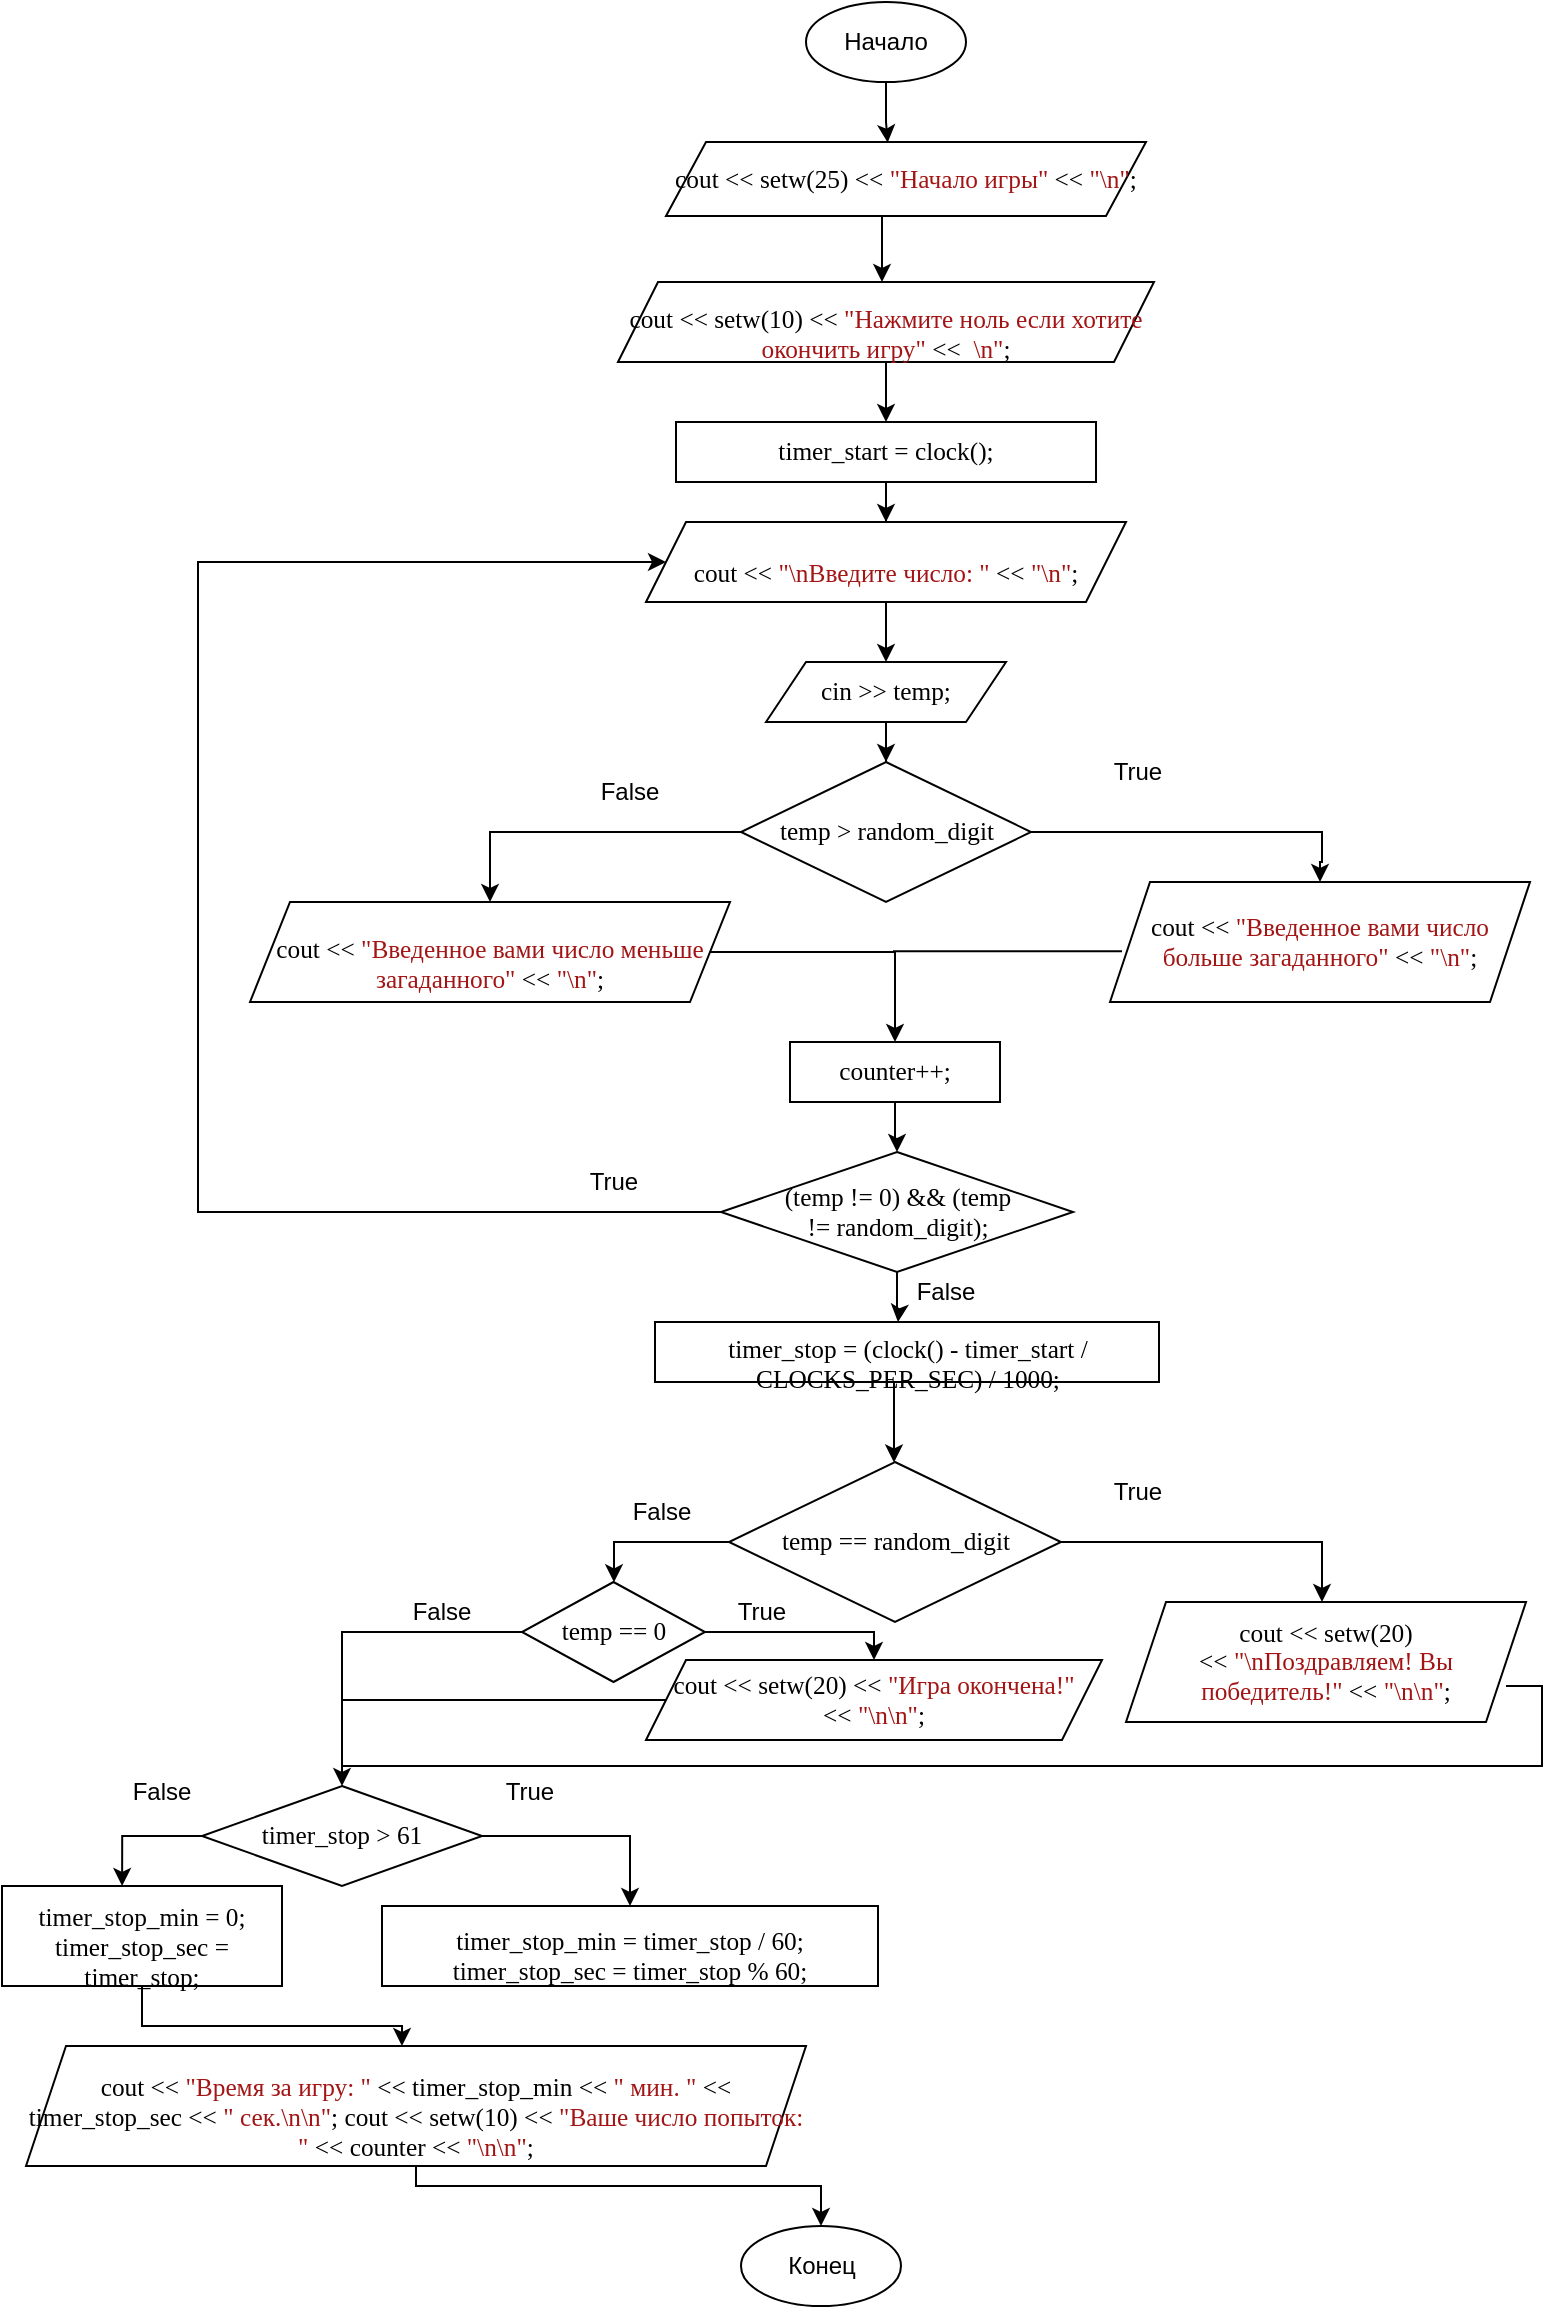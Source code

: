 <mxfile version="16.0.0" type="github">
  <diagram id="UOz5GpQz2PrlzkPSXgb1" name="Page-1">
    <mxGraphModel dx="875" dy="940" grid="1" gridSize="10" guides="1" tooltips="1" connect="1" arrows="1" fold="1" page="1" pageScale="1" pageWidth="827" pageHeight="1169" math="0" shadow="0">
      <root>
        <mxCell id="0" />
        <mxCell id="1" parent="0" />
        <mxCell id="ZmtoNkkiuZNbynHKE87D-23" value="" style="edgeStyle=orthogonalEdgeStyle;rounded=0;orthogonalLoop=1;jettySize=auto;html=1;entryX=0.462;entryY=0.008;entryDx=0;entryDy=0;entryPerimeter=0;" edge="1" parent="1" source="ZmtoNkkiuZNbynHKE87D-1" target="ZmtoNkkiuZNbynHKE87D-2">
          <mxGeometry relative="1" as="geometry" />
        </mxCell>
        <mxCell id="ZmtoNkkiuZNbynHKE87D-1" value="Начало" style="ellipse;whiteSpace=wrap;html=1;" vertex="1" parent="1">
          <mxGeometry x="422" y="10" width="80" height="40" as="geometry" />
        </mxCell>
        <mxCell id="ZmtoNkkiuZNbynHKE87D-27" value="" style="edgeStyle=orthogonalEdgeStyle;rounded=0;orthogonalLoop=1;jettySize=auto;html=1;" edge="1" parent="1" source="ZmtoNkkiuZNbynHKE87D-2">
          <mxGeometry relative="1" as="geometry">
            <mxPoint x="460" y="150" as="targetPoint" />
            <Array as="points">
              <mxPoint x="460" y="130" />
              <mxPoint x="460" y="130" />
            </Array>
          </mxGeometry>
        </mxCell>
        <mxCell id="ZmtoNkkiuZNbynHKE87D-2" value="&lt;span style=&quot;font-size: 9.5pt ; line-height: 107% ; font-family: &amp;#34;consolas&amp;#34;&quot;&gt;cout &amp;lt;&amp;lt; setw(25) &amp;lt;&amp;lt; &lt;/span&gt;&lt;span style=&quot;font-size: 9.5pt ; line-height: 107% ; font-family: &amp;#34;consolas&amp;#34; ; color: #a31515&quot;&gt;&quot;Начало игры&quot;&lt;/span&gt;&lt;span style=&quot;font-size: 9.5pt ; line-height: 107% ; font-family: &amp;#34;consolas&amp;#34;&quot;&gt; &amp;lt;&amp;lt;&amp;nbsp;&lt;/span&gt;&lt;span style=&quot;font-size: 9.5pt ; line-height: 107% ; font-family: &amp;#34;consolas&amp;#34; ; color: #a31515&quot;&gt;&quot;\n&quot;&lt;/span&gt;&lt;span style=&quot;font-size: 9.5pt ; line-height: 107% ; font-family: &amp;#34;consolas&amp;#34;&quot;&gt;;&lt;/span&gt;" style="shape=parallelogram;perimeter=parallelogramPerimeter;whiteSpace=wrap;html=1;fixedSize=1;" vertex="1" parent="1">
          <mxGeometry x="352" y="80" width="240" height="37" as="geometry" />
        </mxCell>
        <mxCell id="ZmtoNkkiuZNbynHKE87D-32" value="" style="edgeStyle=orthogonalEdgeStyle;rounded=0;orthogonalLoop=1;jettySize=auto;html=1;" edge="1" parent="1" source="ZmtoNkkiuZNbynHKE87D-3" target="ZmtoNkkiuZNbynHKE87D-4">
          <mxGeometry relative="1" as="geometry" />
        </mxCell>
        <mxCell id="ZmtoNkkiuZNbynHKE87D-3" value="&lt;p class=&quot;MsoNormal&quot; style=&quot;margin-bottom: 0cm ; line-height: normal&quot;&gt;&lt;span style=&quot;font-size: 9.5pt ; font-family: &amp;#34;consolas&amp;#34;&quot;&gt;cout &amp;lt;&amp;lt; setw(10) &amp;lt;&amp;lt; &lt;/span&gt;&lt;span style=&quot;font-size: 9.5pt ; font-family: &amp;#34;consolas&amp;#34; ; color: #a31515&quot;&gt;&quot;Нажмите ноль если хотите окончить игру&quot;&lt;/span&gt;&lt;span style=&quot;font-size: 9.5pt ; font-family: &amp;#34;consolas&amp;#34;&quot;&gt; &amp;lt;&amp;lt;&amp;nbsp;&amp;nbsp;&lt;/span&gt;&lt;span style=&quot;font-size: 9.5pt ; font-family: &amp;#34;consolas&amp;#34; ; color: #a31515&quot;&gt;\n&quot;&lt;/span&gt;&lt;span style=&quot;font-size: 9.5pt ; font-family: &amp;#34;consolas&amp;#34;&quot;&gt;;&lt;/span&gt;&lt;/p&gt;" style="shape=parallelogram;perimeter=parallelogramPerimeter;whiteSpace=wrap;html=1;fixedSize=1;" vertex="1" parent="1">
          <mxGeometry x="328" y="150" width="268" height="40" as="geometry" />
        </mxCell>
        <mxCell id="ZmtoNkkiuZNbynHKE87D-33" value="" style="edgeStyle=orthogonalEdgeStyle;rounded=0;orthogonalLoop=1;jettySize=auto;html=1;entryX=0.5;entryY=0;entryDx=0;entryDy=0;" edge="1" parent="1" source="ZmtoNkkiuZNbynHKE87D-4" target="ZmtoNkkiuZNbynHKE87D-5">
          <mxGeometry relative="1" as="geometry" />
        </mxCell>
        <mxCell id="ZmtoNkkiuZNbynHKE87D-4" value="&lt;span lang=&quot;EN-US&quot; style=&quot;font-size: 9.5pt ; line-height: 107% ; font-family: &amp;#34;consolas&amp;#34;&quot;&gt;timer_start = clock();&lt;/span&gt;" style="rounded=0;whiteSpace=wrap;html=1;" vertex="1" parent="1">
          <mxGeometry x="357" y="220" width="210" height="30" as="geometry" />
        </mxCell>
        <mxCell id="ZmtoNkkiuZNbynHKE87D-34" value="" style="edgeStyle=orthogonalEdgeStyle;rounded=0;orthogonalLoop=1;jettySize=auto;html=1;entryX=0.5;entryY=0;entryDx=0;entryDy=0;" edge="1" parent="1" source="ZmtoNkkiuZNbynHKE87D-5" target="ZmtoNkkiuZNbynHKE87D-6">
          <mxGeometry relative="1" as="geometry" />
        </mxCell>
        <mxCell id="ZmtoNkkiuZNbynHKE87D-5" value="&lt;p class=&quot;MsoNormal&quot; style=&quot;margin-bottom: 0cm ; line-height: normal&quot;&gt;&lt;span lang=&quot;EN-US&quot; style=&quot;font-size: 9.5pt ; font-family: &amp;#34;consolas&amp;#34;&quot;&gt;cout &amp;lt;&amp;lt; &lt;/span&gt;&lt;span lang=&quot;EN-US&quot; style=&quot;font-size: 9.5pt ; font-family: &amp;#34;consolas&amp;#34; ; color: #a31515&quot;&gt;&quot;\n&lt;/span&gt;&lt;span style=&quot;font-size: 9.5pt ; font-family: &amp;#34;consolas&amp;#34; ; color: #a31515&quot;&gt;Введите&lt;/span&gt;&lt;span style=&quot;font-size: 9.5pt ; font-family: &amp;#34;consolas&amp;#34; ; color: #a31515&quot;&gt; &lt;/span&gt;&lt;span style=&quot;font-size: 9.5pt ; font-family: &amp;#34;consolas&amp;#34; ; color: #a31515&quot;&gt;число&lt;/span&gt;&lt;span lang=&quot;EN-US&quot; style=&quot;font-size: 9.5pt ; font-family: &amp;#34;consolas&amp;#34; ; color: #a31515&quot;&gt;: &quot;&lt;/span&gt;&lt;span lang=&quot;EN-US&quot; style=&quot;font-size: 9.5pt ; font-family: &amp;#34;consolas&amp;#34;&quot;&gt; &amp;lt;&amp;lt; &lt;/span&gt;&lt;span lang=&quot;EN-US&quot; style=&quot;font-size: 9.5pt ; font-family: &amp;#34;consolas&amp;#34; ; color: #a31515&quot;&gt;&quot;\n&quot;&lt;/span&gt;&lt;span lang=&quot;EN-US&quot; style=&quot;font-size: 9.5pt ; font-family: &amp;#34;consolas&amp;#34;&quot;&gt;;&lt;/span&gt;&lt;/p&gt;" style="shape=parallelogram;perimeter=parallelogramPerimeter;whiteSpace=wrap;html=1;fixedSize=1;" vertex="1" parent="1">
          <mxGeometry x="342" y="270" width="240" height="40" as="geometry" />
        </mxCell>
        <mxCell id="ZmtoNkkiuZNbynHKE87D-35" value="" style="edgeStyle=orthogonalEdgeStyle;rounded=0;orthogonalLoop=1;jettySize=auto;html=1;" edge="1" parent="1" source="ZmtoNkkiuZNbynHKE87D-6" target="ZmtoNkkiuZNbynHKE87D-7">
          <mxGeometry relative="1" as="geometry" />
        </mxCell>
        <mxCell id="ZmtoNkkiuZNbynHKE87D-6" value="&lt;span lang=&quot;EN-US&quot; style=&quot;font-size: 9.5pt ; line-height: 107% ; font-family: &amp;#34;consolas&amp;#34;&quot;&gt;cin &amp;gt;&amp;gt; temp;&lt;/span&gt;" style="shape=parallelogram;perimeter=parallelogramPerimeter;whiteSpace=wrap;html=1;fixedSize=1;" vertex="1" parent="1">
          <mxGeometry x="402" y="340" width="120" height="30" as="geometry" />
        </mxCell>
        <mxCell id="ZmtoNkkiuZNbynHKE87D-37" style="edgeStyle=orthogonalEdgeStyle;rounded=0;orthogonalLoop=1;jettySize=auto;html=1;entryX=0.5;entryY=0;entryDx=0;entryDy=0;" edge="1" parent="1" source="ZmtoNkkiuZNbynHKE87D-7" target="ZmtoNkkiuZNbynHKE87D-8">
          <mxGeometry relative="1" as="geometry">
            <mxPoint x="680" y="440" as="targetPoint" />
            <Array as="points">
              <mxPoint x="680" y="425" />
              <mxPoint x="680" y="440" />
              <mxPoint x="679" y="440" />
            </Array>
          </mxGeometry>
        </mxCell>
        <mxCell id="ZmtoNkkiuZNbynHKE87D-38" value="" style="edgeStyle=orthogonalEdgeStyle;rounded=0;orthogonalLoop=1;jettySize=auto;html=1;" edge="1" parent="1" source="ZmtoNkkiuZNbynHKE87D-7" target="ZmtoNkkiuZNbynHKE87D-9">
          <mxGeometry relative="1" as="geometry">
            <Array as="points">
              <mxPoint x="264" y="425" />
            </Array>
          </mxGeometry>
        </mxCell>
        <mxCell id="ZmtoNkkiuZNbynHKE87D-7" value="&lt;span lang=&quot;EN-US&quot; style=&quot;font-size: 9.5pt ; line-height: 107% ; font-family: &amp;#34;consolas&amp;#34;&quot;&gt;temp &amp;gt; random_digit&lt;/span&gt;" style="rhombus;whiteSpace=wrap;html=1;" vertex="1" parent="1">
          <mxGeometry x="389.5" y="390" width="145" height="70" as="geometry" />
        </mxCell>
        <mxCell id="ZmtoNkkiuZNbynHKE87D-8" value="&lt;span style=&quot;font-size: 9.5pt ; line-height: 107% ; font-family: &amp;#34;consolas&amp;#34;&quot;&gt;cout &amp;lt;&amp;lt; &lt;/span&gt;&lt;span style=&quot;font-size: 9.5pt ; line-height: 107% ; font-family: &amp;#34;consolas&amp;#34; ; color: #a31515&quot;&gt;&quot;Введенное вами число больше загаданного&quot;&lt;/span&gt;&lt;span style=&quot;font-size: 9.5pt ; line-height: 107% ; font-family: &amp;#34;consolas&amp;#34;&quot;&gt; &amp;lt;&amp;lt; &lt;/span&gt;&lt;span style=&quot;font-size: 9.5pt ; line-height: 107% ; font-family: &amp;#34;consolas&amp;#34; ; color: #a31515&quot;&gt;&quot;\n&quot;&lt;/span&gt;&lt;span style=&quot;font-size: 9.5pt ; line-height: 107% ; font-family: &amp;#34;consolas&amp;#34;&quot;&gt;;&lt;/span&gt;" style="shape=parallelogram;perimeter=parallelogramPerimeter;whiteSpace=wrap;html=1;fixedSize=1;" vertex="1" parent="1">
          <mxGeometry x="574" y="450" width="210" height="60" as="geometry" />
        </mxCell>
        <mxCell id="ZmtoNkkiuZNbynHKE87D-39" value="" style="edgeStyle=orthogonalEdgeStyle;rounded=0;orthogonalLoop=1;jettySize=auto;html=1;entryX=0.5;entryY=0;entryDx=0;entryDy=0;" edge="1" parent="1" source="ZmtoNkkiuZNbynHKE87D-9" target="ZmtoNkkiuZNbynHKE87D-10">
          <mxGeometry relative="1" as="geometry" />
        </mxCell>
        <mxCell id="ZmtoNkkiuZNbynHKE87D-9" value="&lt;p class=&quot;MsoNormal&quot; style=&quot;margin-bottom: 0cm ; line-height: normal&quot;&gt;&lt;span style=&quot;font-size: 9.5pt ; font-family: &amp;#34;consolas&amp;#34;&quot;&gt;cout &amp;lt;&amp;lt; &lt;/span&gt;&lt;span style=&quot;font-size: 9.5pt ; font-family: &amp;#34;consolas&amp;#34; ; color: #a31515&quot;&gt;&quot;Введенное вами число меньше загаданного&quot;&lt;/span&gt;&lt;span style=&quot;font-size: 9.5pt ; font-family: &amp;#34;consolas&amp;#34;&quot;&gt; &amp;lt;&amp;lt; &lt;/span&gt;&lt;span style=&quot;font-size: 9.5pt ; font-family: &amp;#34;consolas&amp;#34; ; color: #a31515&quot;&gt;&quot;\n&quot;&lt;/span&gt;&lt;span style=&quot;font-size: 9.5pt ; font-family: &amp;#34;consolas&amp;#34;&quot;&gt;;&lt;/span&gt;&lt;/p&gt;" style="shape=parallelogram;perimeter=parallelogramPerimeter;whiteSpace=wrap;html=1;fixedSize=1;" vertex="1" parent="1">
          <mxGeometry x="144" y="460" width="240" height="50" as="geometry" />
        </mxCell>
        <mxCell id="ZmtoNkkiuZNbynHKE87D-42" value="" style="edgeStyle=orthogonalEdgeStyle;rounded=0;orthogonalLoop=1;jettySize=auto;html=1;entryX=0.5;entryY=0;entryDx=0;entryDy=0;" edge="1" parent="1" source="ZmtoNkkiuZNbynHKE87D-10" target="ZmtoNkkiuZNbynHKE87D-11">
          <mxGeometry relative="1" as="geometry" />
        </mxCell>
        <mxCell id="ZmtoNkkiuZNbynHKE87D-10" value="&lt;span lang=&quot;EN-US&quot; style=&quot;font-size: 9.5pt ; line-height: 107% ; font-family: &amp;#34;consolas&amp;#34;&quot;&gt;counter++;&lt;/span&gt;" style="rounded=0;whiteSpace=wrap;html=1;" vertex="1" parent="1">
          <mxGeometry x="414" y="530" width="105" height="30" as="geometry" />
        </mxCell>
        <mxCell id="ZmtoNkkiuZNbynHKE87D-43" value="" style="edgeStyle=orthogonalEdgeStyle;rounded=0;orthogonalLoop=1;jettySize=auto;html=1;" edge="1" parent="1" source="ZmtoNkkiuZNbynHKE87D-11">
          <mxGeometry relative="1" as="geometry">
            <mxPoint x="468" y="670" as="targetPoint" />
          </mxGeometry>
        </mxCell>
        <mxCell id="ZmtoNkkiuZNbynHKE87D-56" style="edgeStyle=orthogonalEdgeStyle;rounded=0;orthogonalLoop=1;jettySize=auto;html=1;" edge="1" parent="1" source="ZmtoNkkiuZNbynHKE87D-11" target="ZmtoNkkiuZNbynHKE87D-5">
          <mxGeometry relative="1" as="geometry">
            <mxPoint x="118.519" y="300" as="targetPoint" />
            <Array as="points">
              <mxPoint x="118" y="615" />
              <mxPoint x="118" y="290" />
            </Array>
          </mxGeometry>
        </mxCell>
        <mxCell id="ZmtoNkkiuZNbynHKE87D-11" value="&lt;span lang=&quot;EN-US&quot; style=&quot;font-size: 9.5pt ; line-height: 107% ; font-family: &amp;#34;consolas&amp;#34;&quot;&gt;(temp != 0) &amp;amp;&amp;amp; (temp&lt;br&gt;!= random_digit);&lt;/span&gt;" style="rhombus;whiteSpace=wrap;html=1;" vertex="1" parent="1">
          <mxGeometry x="379.5" y="585" width="176" height="60" as="geometry" />
        </mxCell>
        <mxCell id="ZmtoNkkiuZNbynHKE87D-44" value="" style="edgeStyle=orthogonalEdgeStyle;rounded=0;orthogonalLoop=1;jettySize=auto;html=1;" edge="1" parent="1" source="ZmtoNkkiuZNbynHKE87D-12" target="ZmtoNkkiuZNbynHKE87D-13">
          <mxGeometry relative="1" as="geometry">
            <Array as="points">
              <mxPoint x="466" y="710" />
              <mxPoint x="466" y="710" />
            </Array>
          </mxGeometry>
        </mxCell>
        <mxCell id="ZmtoNkkiuZNbynHKE87D-12" value="&lt;p class=&quot;MsoNormal&quot; style=&quot;margin-bottom: 0cm ; line-height: normal&quot;&gt;&lt;span lang=&quot;EN-US&quot; style=&quot;font-size: 9.5pt ; font-family: &amp;#34;consolas&amp;#34;&quot;&gt;timer_stop = (clock() - timer_start / CLOCKS_PER_SEC) / 1000;&lt;/span&gt;&lt;/p&gt;" style="rounded=0;whiteSpace=wrap;html=1;" vertex="1" parent="1">
          <mxGeometry x="346.5" y="670" width="252" height="30" as="geometry" />
        </mxCell>
        <mxCell id="ZmtoNkkiuZNbynHKE87D-45" value="" style="edgeStyle=orthogonalEdgeStyle;rounded=0;orthogonalLoop=1;jettySize=auto;html=1;" edge="1" parent="1" source="ZmtoNkkiuZNbynHKE87D-13" target="ZmtoNkkiuZNbynHKE87D-16">
          <mxGeometry relative="1" as="geometry">
            <Array as="points">
              <mxPoint x="680" y="780" />
            </Array>
          </mxGeometry>
        </mxCell>
        <mxCell id="ZmtoNkkiuZNbynHKE87D-46" value="" style="edgeStyle=orthogonalEdgeStyle;rounded=0;orthogonalLoop=1;jettySize=auto;html=1;" edge="1" parent="1" source="ZmtoNkkiuZNbynHKE87D-13" target="ZmtoNkkiuZNbynHKE87D-15">
          <mxGeometry relative="1" as="geometry">
            <Array as="points">
              <mxPoint x="326" y="780" />
            </Array>
          </mxGeometry>
        </mxCell>
        <mxCell id="ZmtoNkkiuZNbynHKE87D-13" value="&lt;span lang=&quot;EN-US&quot; style=&quot;font-size: 9.5pt ; line-height: 107% ; font-family: &amp;#34;consolas&amp;#34;&quot;&gt;temp == random_digit&lt;/span&gt;" style="rhombus;whiteSpace=wrap;html=1;" vertex="1" parent="1">
          <mxGeometry x="383.5" y="740" width="166" height="80" as="geometry" />
        </mxCell>
        <mxCell id="ZmtoNkkiuZNbynHKE87D-47" value="" style="edgeStyle=orthogonalEdgeStyle;rounded=0;orthogonalLoop=1;jettySize=auto;html=1;" edge="1" parent="1" target="ZmtoNkkiuZNbynHKE87D-17">
          <mxGeometry relative="1" as="geometry">
            <mxPoint x="326" y="850" as="sourcePoint" />
            <Array as="points">
              <mxPoint x="326" y="825" />
              <mxPoint x="456" y="825" />
            </Array>
          </mxGeometry>
        </mxCell>
        <mxCell id="ZmtoNkkiuZNbynHKE87D-48" style="edgeStyle=orthogonalEdgeStyle;rounded=0;orthogonalLoop=1;jettySize=auto;html=1;entryX=0.5;entryY=0;entryDx=0;entryDy=0;" edge="1" parent="1" source="ZmtoNkkiuZNbynHKE87D-15" target="ZmtoNkkiuZNbynHKE87D-18">
          <mxGeometry relative="1" as="geometry" />
        </mxCell>
        <mxCell id="ZmtoNkkiuZNbynHKE87D-15" value="&lt;span style=&quot;font-size: 9.5pt ; line-height: 107% ; font-family: &amp;#34;consolas&amp;#34;&quot;&gt;temp == 0&lt;/span&gt;" style="rhombus;whiteSpace=wrap;html=1;" vertex="1" parent="1">
          <mxGeometry x="280" y="800" width="91.5" height="50" as="geometry" />
        </mxCell>
        <mxCell id="ZmtoNkkiuZNbynHKE87D-16" value="&lt;span lang=&quot;EN-US&quot; style=&quot;font-size: 9.5pt ; line-height: 13.553px ; font-family: &amp;#34;consolas&amp;#34;&quot;&gt;cout &amp;lt;&amp;lt; setw(20)&amp;lt;&amp;lt;&amp;nbsp;&lt;/span&gt;&lt;span lang=&quot;EN-US&quot; style=&quot;font-size: 9.5pt ; line-height: 13.553px ; font-family: &amp;#34;consolas&amp;#34; ; color: rgb(163 , 21 , 21)&quot;&gt;&quot;\n&lt;/span&gt;&lt;span style=&quot;font-size: 9.5pt ; line-height: 13.553px ; font-family: &amp;#34;consolas&amp;#34; ; color: rgb(163 , 21 , 21)&quot;&gt;Поздравляем&lt;/span&gt;&lt;span lang=&quot;EN-US&quot; style=&quot;font-size: 9.5pt ; line-height: 13.553px ; font-family: &amp;#34;consolas&amp;#34; ; color: rgb(163 , 21 , 21)&quot;&gt;!&amp;nbsp;&lt;/span&gt;&lt;span style=&quot;font-size: 9.5pt ; line-height: 13.553px ; font-family: &amp;#34;consolas&amp;#34; ; color: rgb(163 , 21 , 21)&quot;&gt;Вы победитель!&quot;&lt;/span&gt;&lt;span style=&quot;font-size: 9.5pt ; line-height: 13.553px ; font-family: &amp;#34;consolas&amp;#34;&quot;&gt;&amp;nbsp;&amp;lt;&amp;lt;&amp;nbsp;&lt;/span&gt;&lt;span style=&quot;font-size: 9.5pt ; line-height: 13.553px ; font-family: &amp;#34;consolas&amp;#34; ; color: rgb(163 , 21 , 21)&quot;&gt;&quot;\n\n&quot;&lt;/span&gt;&lt;span style=&quot;font-size: 9.5pt ; line-height: 13.553px ; font-family: &amp;#34;consolas&amp;#34;&quot;&gt;;&lt;/span&gt;" style="shape=parallelogram;perimeter=parallelogramPerimeter;whiteSpace=wrap;html=1;fixedSize=1;" vertex="1" parent="1">
          <mxGeometry x="582" y="810" width="200" height="60" as="geometry" />
        </mxCell>
        <mxCell id="ZmtoNkkiuZNbynHKE87D-17" value="&lt;span style=&quot;font-size: 9.5pt ; line-height: 107% ; font-family: &amp;#34;consolas&amp;#34;&quot;&gt;cout &amp;lt;&amp;lt; setw(20) &amp;lt;&amp;lt; &lt;/span&gt;&lt;span style=&quot;font-size: 9.5pt ; line-height: 107% ; font-family: &amp;#34;consolas&amp;#34; ; color: #a31515&quot;&gt;&quot;Игра окончена!&quot;&lt;/span&gt;&lt;span style=&quot;font-size: 9.5pt ; line-height: 107% ; font-family: &amp;#34;consolas&amp;#34;&quot;&gt; &amp;lt;&amp;lt;&amp;nbsp;&lt;/span&gt;&lt;span style=&quot;font-size: 9.5pt ; line-height: 107% ; font-family: &amp;#34;consolas&amp;#34; ; color: #a31515&quot;&gt;&quot;\n\n&quot;&lt;/span&gt;&lt;span style=&quot;font-size: 9.5pt ; line-height: 107% ; font-family: &amp;#34;consolas&amp;#34;&quot;&gt;;&lt;/span&gt;" style="shape=parallelogram;perimeter=parallelogramPerimeter;whiteSpace=wrap;html=1;fixedSize=1;" vertex="1" parent="1">
          <mxGeometry x="342" y="839" width="228" height="40" as="geometry" />
        </mxCell>
        <mxCell id="ZmtoNkkiuZNbynHKE87D-50" style="edgeStyle=orthogonalEdgeStyle;rounded=0;orthogonalLoop=1;jettySize=auto;html=1;entryX=0.5;entryY=0;entryDx=0;entryDy=0;exitX=1;exitY=0.5;exitDx=0;exitDy=0;" edge="1" parent="1" target="ZmtoNkkiuZNbynHKE87D-19">
          <mxGeometry relative="1" as="geometry">
            <mxPoint x="290" y="952" as="targetPoint" />
            <mxPoint x="260" y="927" as="sourcePoint" />
            <Array as="points">
              <mxPoint x="334" y="927" />
            </Array>
          </mxGeometry>
        </mxCell>
        <mxCell id="ZmtoNkkiuZNbynHKE87D-52" style="edgeStyle=orthogonalEdgeStyle;rounded=0;orthogonalLoop=1;jettySize=auto;html=1;exitX=0;exitY=0.5;exitDx=0;exitDy=0;entryX=0.429;entryY=0;entryDx=0;entryDy=0;entryPerimeter=0;" edge="1" parent="1" target="ZmtoNkkiuZNbynHKE87D-20">
          <mxGeometry relative="1" as="geometry">
            <mxPoint x="80" y="942" as="targetPoint" />
            <mxPoint x="120" y="927" as="sourcePoint" />
            <Array as="points">
              <mxPoint x="80" y="927" />
            </Array>
          </mxGeometry>
        </mxCell>
        <mxCell id="ZmtoNkkiuZNbynHKE87D-18" value="&lt;span lang=&quot;EN-US&quot; style=&quot;font-size: 9.5pt ; line-height: 107% ; font-family: &amp;#34;consolas&amp;#34;&quot;&gt;timer_stop &amp;gt; 61&lt;/span&gt;" style="rhombus;whiteSpace=wrap;html=1;" vertex="1" parent="1">
          <mxGeometry x="120" y="902" width="140" height="50" as="geometry" />
        </mxCell>
        <mxCell id="ZmtoNkkiuZNbynHKE87D-19" value="&lt;p class=&quot;MsoNormal&quot; style=&quot;margin-bottom: 0cm ; line-height: normal&quot;&gt;&lt;span lang=&quot;EN-US&quot; style=&quot;font-size: 9.5pt ; font-family: &amp;#34;consolas&amp;#34;&quot;&gt;timer_stop_min = timer_stop / 60;&lt;/span&gt;&lt;/p&gt;&lt;span style=&quot;font-family: &amp;#34;consolas&amp;#34; ; font-size: 9.5pt&quot;&gt;timer_stop_sec = timer_stop % 60;&lt;/span&gt;" style="rounded=0;whiteSpace=wrap;html=1;" vertex="1" parent="1">
          <mxGeometry x="210" y="962" width="248" height="40" as="geometry" />
        </mxCell>
        <mxCell id="ZmtoNkkiuZNbynHKE87D-53" style="edgeStyle=orthogonalEdgeStyle;rounded=0;orthogonalLoop=1;jettySize=auto;html=1;entryX=0.482;entryY=0;entryDx=0;entryDy=0;entryPerimeter=0;" edge="1" parent="1" source="ZmtoNkkiuZNbynHKE87D-20" target="ZmtoNkkiuZNbynHKE87D-21">
          <mxGeometry relative="1" as="geometry">
            <Array as="points">
              <mxPoint x="90" y="1022" />
              <mxPoint x="220" y="1022" />
            </Array>
          </mxGeometry>
        </mxCell>
        <mxCell id="ZmtoNkkiuZNbynHKE87D-20" value="&lt;p class=&quot;MsoNormal&quot; style=&quot;margin-bottom: 0cm ; line-height: normal&quot;&gt;&lt;span lang=&quot;EN-US&quot; style=&quot;font-size: 9.5pt ; font-family: &amp;#34;consolas&amp;#34;&quot;&gt;timer_stop_min = 0;&lt;/span&gt;&lt;/p&gt;&lt;span lang=&quot;EN-US&quot; style=&quot;font-size: 9.5pt ; line-height: 107% ; font-family: &amp;#34;consolas&amp;#34;&quot;&gt;timer_stop_sec = timer_stop;&lt;/span&gt;" style="rounded=0;whiteSpace=wrap;html=1;" vertex="1" parent="1">
          <mxGeometry x="20" y="952" width="140" height="50" as="geometry" />
        </mxCell>
        <mxCell id="ZmtoNkkiuZNbynHKE87D-55" style="edgeStyle=orthogonalEdgeStyle;rounded=0;orthogonalLoop=1;jettySize=auto;html=1;entryX=0.5;entryY=0;entryDx=0;entryDy=0;" edge="1" parent="1" source="ZmtoNkkiuZNbynHKE87D-21" target="ZmtoNkkiuZNbynHKE87D-22">
          <mxGeometry relative="1" as="geometry">
            <Array as="points">
              <mxPoint x="227" y="1102" />
              <mxPoint x="430" y="1102" />
            </Array>
          </mxGeometry>
        </mxCell>
        <mxCell id="ZmtoNkkiuZNbynHKE87D-21" value="&lt;p class=&quot;MsoNormal&quot; style=&quot;margin-bottom: 0cm ; line-height: normal&quot;&gt;&lt;span lang=&quot;EN-US&quot; style=&quot;font-size: 9.5pt ; font-family: &amp;#34;consolas&amp;#34;&quot;&gt;cout &amp;lt;&amp;lt; &lt;/span&gt;&lt;span lang=&quot;EN-US&quot; style=&quot;font-size: 9.5pt ; font-family: &amp;#34;consolas&amp;#34; ; color: #a31515&quot;&gt;&quot;&lt;/span&gt;&lt;span style=&quot;font-size: 9.5pt ; font-family: &amp;#34;consolas&amp;#34; ; color: #a31515&quot;&gt;Время&lt;/span&gt;&lt;span style=&quot;font-size: 9.5pt ; font-family: &amp;#34;consolas&amp;#34; ; color: #a31515&quot;&gt; &lt;/span&gt;&lt;span style=&quot;font-size: 9.5pt ; font-family: &amp;#34;consolas&amp;#34; ; color: #a31515&quot;&gt;за&lt;/span&gt;&lt;span style=&quot;font-size: 9.5pt ; font-family: &amp;#34;consolas&amp;#34; ; color: #a31515&quot;&gt; &lt;/span&gt;&lt;span style=&quot;font-size: 9.5pt ; font-family: &amp;#34;consolas&amp;#34; ; color: #a31515&quot;&gt;игру&lt;/span&gt;&lt;span lang=&quot;EN-US&quot; style=&quot;font-size: 9.5pt ; font-family: &amp;#34;consolas&amp;#34; ; color: #a31515&quot;&gt;: &quot;&lt;/span&gt;&lt;span lang=&quot;EN-US&quot; style=&quot;font-size: 9.5pt ; font-family: &amp;#34;consolas&amp;#34;&quot;&gt; &amp;lt;&amp;lt; timer_stop_min &amp;lt;&amp;lt; &lt;/span&gt;&lt;span lang=&quot;EN-US&quot; style=&quot;font-size: 9.5pt ; font-family: &amp;#34;consolas&amp;#34; ; color: #a31515&quot;&gt;&quot; &lt;/span&gt;&lt;span style=&quot;font-size: 9.5pt ; font-family: &amp;#34;consolas&amp;#34; ; color: #a31515&quot;&gt;мин&lt;/span&gt;&lt;span lang=&quot;EN-US&quot; style=&quot;font-size: 9.5pt ; font-family: &amp;#34;consolas&amp;#34; ; color: #a31515&quot;&gt;. &quot;&lt;/span&gt;&lt;span lang=&quot;EN-US&quot; style=&quot;font-size: 9.5pt ; font-family: &amp;#34;consolas&amp;#34;&quot;&gt; &amp;lt;&amp;lt; timer_stop_sec &amp;lt;&amp;lt; &lt;/span&gt;&lt;span lang=&quot;EN-US&quot; style=&quot;font-size: 9.5pt ; font-family: &amp;#34;consolas&amp;#34; ; color: #a31515&quot;&gt;&quot; &lt;/span&gt;&lt;span style=&quot;font-size: 9.5pt ; font-family: &amp;#34;consolas&amp;#34; ; color: #a31515&quot;&gt;сек&lt;/span&gt;&lt;span lang=&quot;EN-US&quot; style=&quot;font-size: 9.5pt ; font-family: &amp;#34;consolas&amp;#34; ; color: #a31515&quot;&gt;.\n\n&quot;&lt;/span&gt;&lt;span lang=&quot;EN-US&quot; style=&quot;font-size: 9.5pt ; font-family: &amp;#34;consolas&amp;#34;&quot;&gt;;&amp;nbsp;&lt;/span&gt;&lt;span lang=&quot;EN-US&quot; style=&quot;font-size: 9.5pt ; font-family: &amp;#34;consolas&amp;#34;&quot;&gt;cout &amp;lt;&amp;lt; setw(10) &amp;lt;&amp;lt; &lt;/span&gt;&lt;span lang=&quot;EN-US&quot; style=&quot;font-size: 9.5pt ; font-family: &amp;#34;consolas&amp;#34; ; color: rgb(163 , 21 , 21)&quot;&gt;&quot;&lt;/span&gt;&lt;span style=&quot;font-size: 9.5pt ; font-family: &amp;#34;consolas&amp;#34; ; color: rgb(163 , 21 , 21)&quot;&gt;Ваше&lt;/span&gt;&lt;span style=&quot;font-size: 9.5pt ; font-family: &amp;#34;consolas&amp;#34; ; color: rgb(163 , 21 , 21)&quot;&gt; &lt;/span&gt;&lt;span style=&quot;font-size: 9.5pt ; font-family: &amp;#34;consolas&amp;#34; ; color: rgb(163 , 21 , 21)&quot;&gt;число&lt;/span&gt;&lt;span style=&quot;font-size: 9.5pt ; font-family: &amp;#34;consolas&amp;#34; ; color: rgb(163 , 21 , 21)&quot;&gt; &lt;/span&gt;&lt;span style=&quot;font-size: 9.5pt ; font-family: &amp;#34;consolas&amp;#34; ; color: rgb(163 , 21 , 21)&quot;&gt;попыток&lt;/span&gt;&lt;span lang=&quot;EN-US&quot; style=&quot;font-size: 9.5pt ; font-family: &amp;#34;consolas&amp;#34; ; color: rgb(163 , 21 , 21)&quot;&gt;: &quot;&lt;/span&gt;&lt;span lang=&quot;EN-US&quot; style=&quot;font-size: 9.5pt ; font-family: &amp;#34;consolas&amp;#34;&quot;&gt; &amp;lt;&amp;lt;&amp;nbsp;&lt;/span&gt;&lt;span lang=&quot;EN-US&quot; style=&quot;font-size: 9.5pt ; font-family: &amp;#34;consolas&amp;#34;&quot;&gt;counter &amp;lt;&amp;lt; &lt;/span&gt;&lt;span lang=&quot;EN-US&quot; style=&quot;font-size: 9.5pt ; font-family: &amp;#34;consolas&amp;#34; ; color: rgb(163 , 21 , 21)&quot;&gt;&quot;\n\n&quot;&lt;/span&gt;&lt;span lang=&quot;EN-US&quot; style=&quot;font-size: 9.5pt ; font-family: &amp;#34;consolas&amp;#34;&quot;&gt;;&lt;/span&gt;&lt;/p&gt;" style="shape=parallelogram;perimeter=parallelogramPerimeter;whiteSpace=wrap;html=1;fixedSize=1;" vertex="1" parent="1">
          <mxGeometry x="32" y="1032" width="390" height="60" as="geometry" />
        </mxCell>
        <mxCell id="ZmtoNkkiuZNbynHKE87D-22" value="Конец" style="ellipse;whiteSpace=wrap;html=1;" vertex="1" parent="1">
          <mxGeometry x="389.5" y="1122" width="80" height="40" as="geometry" />
        </mxCell>
        <mxCell id="ZmtoNkkiuZNbynHKE87D-41" value="" style="endArrow=none;html=1;rounded=0;" edge="1" parent="1">
          <mxGeometry width="50" height="50" relative="1" as="geometry">
            <mxPoint x="465.5" y="484.58" as="sourcePoint" />
            <mxPoint x="580" y="484.58" as="targetPoint" />
          </mxGeometry>
        </mxCell>
        <mxCell id="ZmtoNkkiuZNbynHKE87D-57" value="False" style="text;html=1;strokeColor=none;fillColor=none;align=center;verticalAlign=middle;whiteSpace=wrap;rounded=0;" vertex="1" parent="1">
          <mxGeometry x="462" y="640" width="60" height="30" as="geometry" />
        </mxCell>
        <mxCell id="ZmtoNkkiuZNbynHKE87D-58" value="True" style="text;html=1;strokeColor=none;fillColor=none;align=center;verticalAlign=middle;whiteSpace=wrap;rounded=0;" vertex="1" parent="1">
          <mxGeometry x="268" y="585" width="116" height="30" as="geometry" />
        </mxCell>
        <mxCell id="ZmtoNkkiuZNbynHKE87D-59" value="True" style="text;html=1;strokeColor=none;fillColor=none;align=center;verticalAlign=middle;whiteSpace=wrap;rounded=0;" vertex="1" parent="1">
          <mxGeometry x="530" y="380" width="116" height="30" as="geometry" />
        </mxCell>
        <mxCell id="ZmtoNkkiuZNbynHKE87D-60" value="False" style="text;html=1;strokeColor=none;fillColor=none;align=center;verticalAlign=middle;whiteSpace=wrap;rounded=0;" vertex="1" parent="1">
          <mxGeometry x="304" y="390" width="60" height="30" as="geometry" />
        </mxCell>
        <mxCell id="ZmtoNkkiuZNbynHKE87D-61" value="True" style="text;html=1;strokeColor=none;fillColor=none;align=center;verticalAlign=middle;whiteSpace=wrap;rounded=0;" vertex="1" parent="1">
          <mxGeometry x="530" y="740" width="116" height="30" as="geometry" />
        </mxCell>
        <mxCell id="ZmtoNkkiuZNbynHKE87D-62" value="False" style="text;html=1;strokeColor=none;fillColor=none;align=center;verticalAlign=middle;whiteSpace=wrap;rounded=0;" vertex="1" parent="1">
          <mxGeometry x="319.5" y="750" width="60" height="30" as="geometry" />
        </mxCell>
        <mxCell id="ZmtoNkkiuZNbynHKE87D-63" value="True" style="text;html=1;strokeColor=none;fillColor=none;align=center;verticalAlign=middle;whiteSpace=wrap;rounded=0;" vertex="1" parent="1">
          <mxGeometry x="342" y="800" width="116" height="30" as="geometry" />
        </mxCell>
        <mxCell id="ZmtoNkkiuZNbynHKE87D-64" value="False" style="text;html=1;strokeColor=none;fillColor=none;align=center;verticalAlign=middle;whiteSpace=wrap;rounded=0;" vertex="1" parent="1">
          <mxGeometry x="210" y="800" width="60" height="30" as="geometry" />
        </mxCell>
        <mxCell id="ZmtoNkkiuZNbynHKE87D-65" value="False" style="text;html=1;strokeColor=none;fillColor=none;align=center;verticalAlign=middle;whiteSpace=wrap;rounded=0;" vertex="1" parent="1">
          <mxGeometry x="70" y="890" width="60" height="30" as="geometry" />
        </mxCell>
        <mxCell id="ZmtoNkkiuZNbynHKE87D-67" value="True" style="text;html=1;strokeColor=none;fillColor=none;align=center;verticalAlign=middle;whiteSpace=wrap;rounded=0;" vertex="1" parent="1">
          <mxGeometry x="226" y="890" width="116" height="30" as="geometry" />
        </mxCell>
        <mxCell id="ZmtoNkkiuZNbynHKE87D-68" value="" style="endArrow=none;html=1;rounded=0;entryX=1;entryY=0.5;entryDx=0;entryDy=0;" edge="1" parent="1">
          <mxGeometry width="50" height="50" relative="1" as="geometry">
            <mxPoint x="190" y="892" as="sourcePoint" />
            <mxPoint x="772" y="852" as="targetPoint" />
            <Array as="points">
              <mxPoint x="790" y="892" />
              <mxPoint x="790" y="852" />
            </Array>
          </mxGeometry>
        </mxCell>
        <mxCell id="ZmtoNkkiuZNbynHKE87D-69" value="" style="endArrow=none;html=1;rounded=0;entryX=0;entryY=0.5;entryDx=0;entryDy=0;" edge="1" parent="1" target="ZmtoNkkiuZNbynHKE87D-17">
          <mxGeometry width="50" height="50" relative="1" as="geometry">
            <mxPoint x="190" y="859" as="sourcePoint" />
            <mxPoint x="410" y="770" as="targetPoint" />
            <Array as="points">
              <mxPoint x="270" y="859" />
            </Array>
          </mxGeometry>
        </mxCell>
      </root>
    </mxGraphModel>
  </diagram>
</mxfile>
